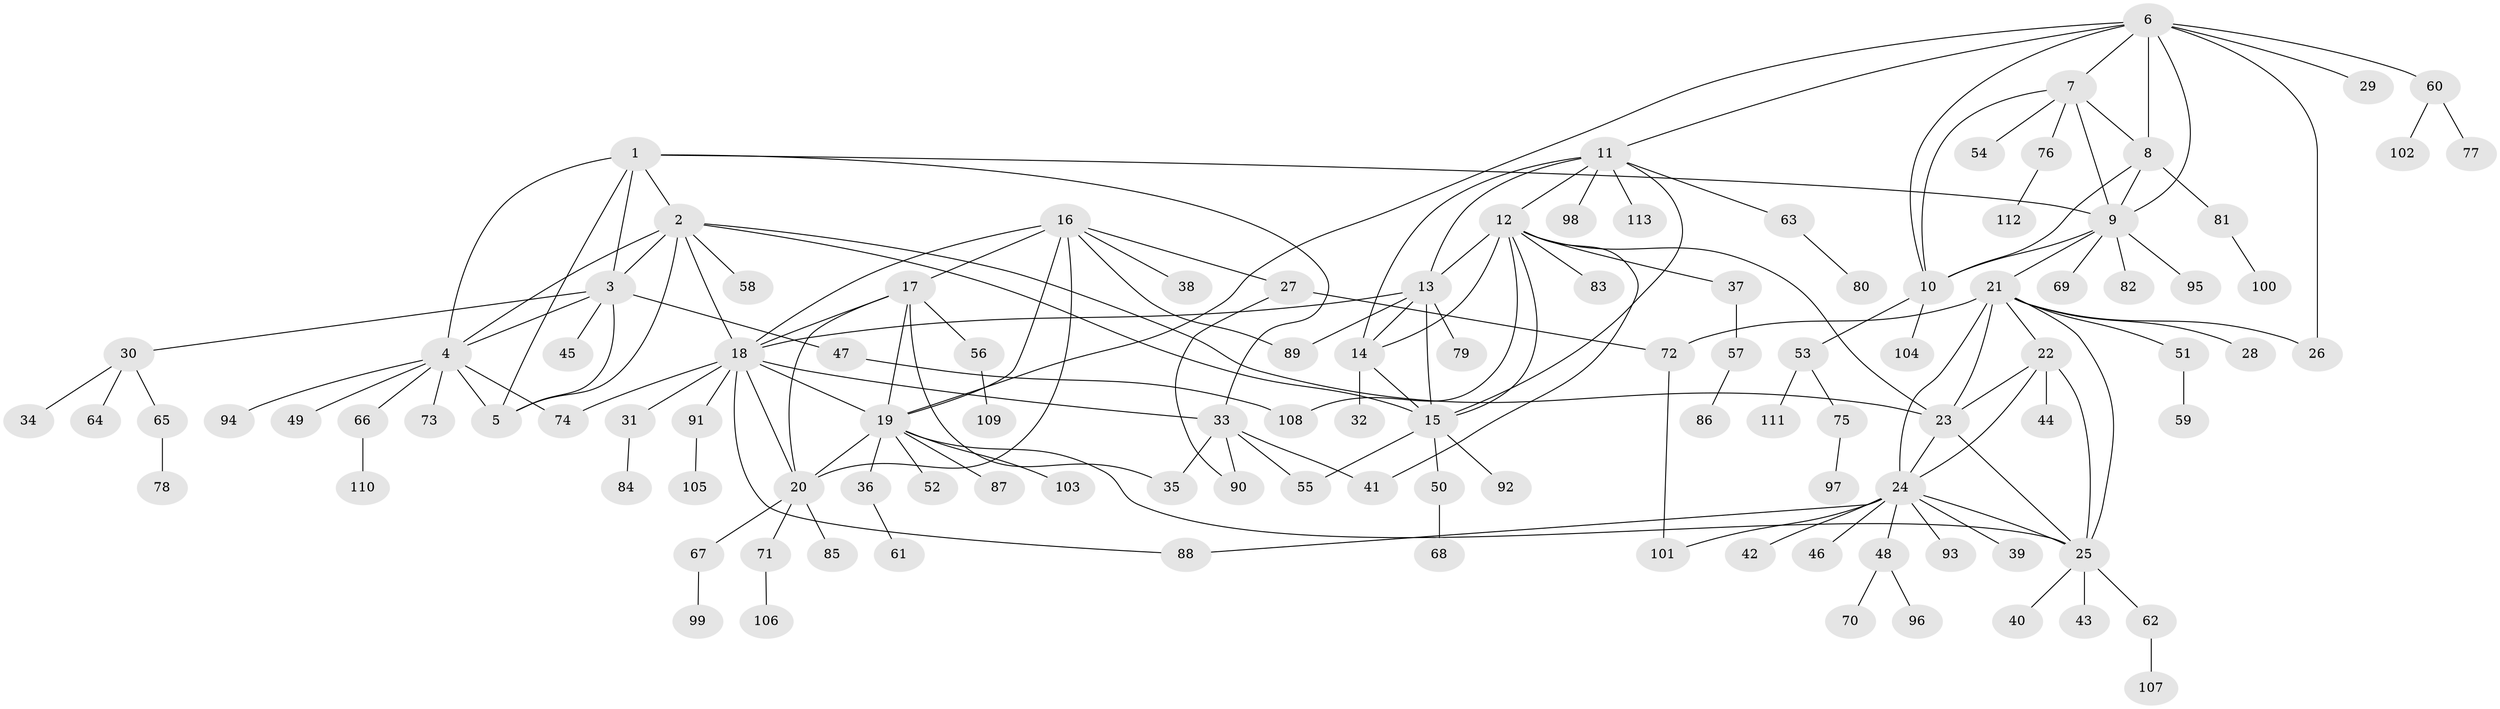 // Generated by graph-tools (version 1.1) at 2025/11/02/27/25 16:11:34]
// undirected, 113 vertices, 160 edges
graph export_dot {
graph [start="1"]
  node [color=gray90,style=filled];
  1;
  2;
  3;
  4;
  5;
  6;
  7;
  8;
  9;
  10;
  11;
  12;
  13;
  14;
  15;
  16;
  17;
  18;
  19;
  20;
  21;
  22;
  23;
  24;
  25;
  26;
  27;
  28;
  29;
  30;
  31;
  32;
  33;
  34;
  35;
  36;
  37;
  38;
  39;
  40;
  41;
  42;
  43;
  44;
  45;
  46;
  47;
  48;
  49;
  50;
  51;
  52;
  53;
  54;
  55;
  56;
  57;
  58;
  59;
  60;
  61;
  62;
  63;
  64;
  65;
  66;
  67;
  68;
  69;
  70;
  71;
  72;
  73;
  74;
  75;
  76;
  77;
  78;
  79;
  80;
  81;
  82;
  83;
  84;
  85;
  86;
  87;
  88;
  89;
  90;
  91;
  92;
  93;
  94;
  95;
  96;
  97;
  98;
  99;
  100;
  101;
  102;
  103;
  104;
  105;
  106;
  107;
  108;
  109;
  110;
  111;
  112;
  113;
  1 -- 2;
  1 -- 3;
  1 -- 4;
  1 -- 5;
  1 -- 9;
  1 -- 33;
  2 -- 3;
  2 -- 4;
  2 -- 5;
  2 -- 15;
  2 -- 18;
  2 -- 23;
  2 -- 58;
  3 -- 4;
  3 -- 5;
  3 -- 30;
  3 -- 45;
  3 -- 47;
  4 -- 5;
  4 -- 49;
  4 -- 66;
  4 -- 73;
  4 -- 74;
  4 -- 94;
  6 -- 7;
  6 -- 8;
  6 -- 9;
  6 -- 10;
  6 -- 11;
  6 -- 19;
  6 -- 26;
  6 -- 29;
  6 -- 60;
  7 -- 8;
  7 -- 9;
  7 -- 10;
  7 -- 54;
  7 -- 76;
  8 -- 9;
  8 -- 10;
  8 -- 81;
  9 -- 10;
  9 -- 21;
  9 -- 69;
  9 -- 82;
  9 -- 95;
  10 -- 53;
  10 -- 104;
  11 -- 12;
  11 -- 13;
  11 -- 14;
  11 -- 15;
  11 -- 63;
  11 -- 98;
  11 -- 113;
  12 -- 13;
  12 -- 14;
  12 -- 15;
  12 -- 23;
  12 -- 37;
  12 -- 41;
  12 -- 83;
  12 -- 108;
  13 -- 14;
  13 -- 15;
  13 -- 18;
  13 -- 79;
  13 -- 89;
  14 -- 15;
  14 -- 32;
  15 -- 50;
  15 -- 55;
  15 -- 92;
  16 -- 17;
  16 -- 18;
  16 -- 19;
  16 -- 20;
  16 -- 27;
  16 -- 38;
  16 -- 89;
  17 -- 18;
  17 -- 19;
  17 -- 20;
  17 -- 35;
  17 -- 56;
  18 -- 19;
  18 -- 20;
  18 -- 31;
  18 -- 33;
  18 -- 74;
  18 -- 88;
  18 -- 91;
  19 -- 20;
  19 -- 25;
  19 -- 36;
  19 -- 52;
  19 -- 87;
  19 -- 103;
  20 -- 67;
  20 -- 71;
  20 -- 85;
  21 -- 22;
  21 -- 23;
  21 -- 24;
  21 -- 25;
  21 -- 26;
  21 -- 28;
  21 -- 51;
  21 -- 72;
  22 -- 23;
  22 -- 24;
  22 -- 25;
  22 -- 44;
  23 -- 24;
  23 -- 25;
  24 -- 25;
  24 -- 39;
  24 -- 42;
  24 -- 46;
  24 -- 48;
  24 -- 88;
  24 -- 93;
  24 -- 101;
  25 -- 40;
  25 -- 43;
  25 -- 62;
  27 -- 72;
  27 -- 90;
  30 -- 34;
  30 -- 64;
  30 -- 65;
  31 -- 84;
  33 -- 35;
  33 -- 41;
  33 -- 55;
  33 -- 90;
  36 -- 61;
  37 -- 57;
  47 -- 108;
  48 -- 70;
  48 -- 96;
  50 -- 68;
  51 -- 59;
  53 -- 75;
  53 -- 111;
  56 -- 109;
  57 -- 86;
  60 -- 77;
  60 -- 102;
  62 -- 107;
  63 -- 80;
  65 -- 78;
  66 -- 110;
  67 -- 99;
  71 -- 106;
  72 -- 101;
  75 -- 97;
  76 -- 112;
  81 -- 100;
  91 -- 105;
}
